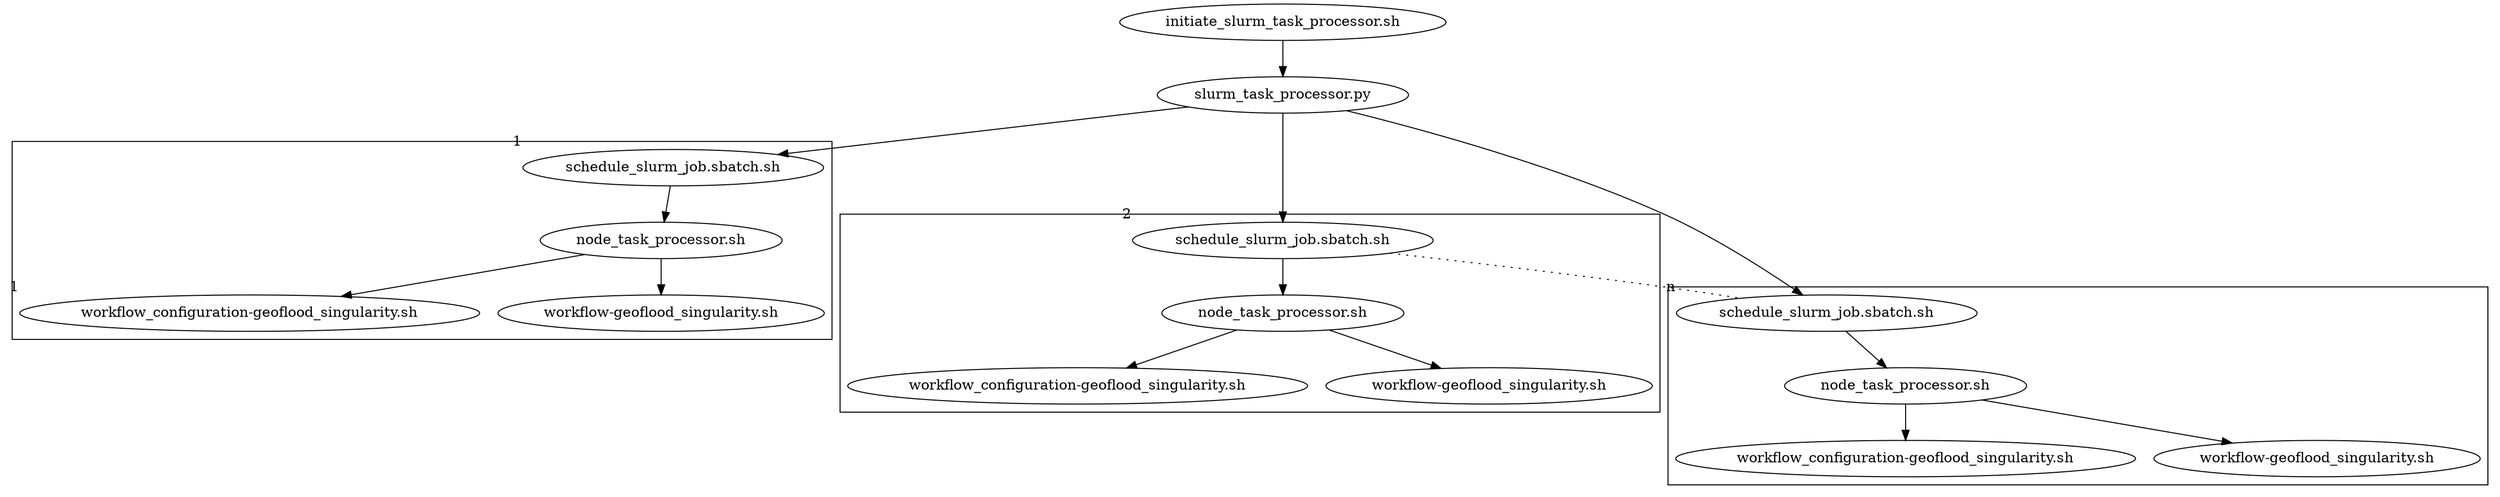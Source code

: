digraph G {
    "schedule_slurm_job.sbatch.sh1" [label="schedule_slurm_job.sbatch.sh", xlabel="1"];
    "schedule_slurm_job.sbatch.sh2" [label="schedule_slurm_job.sbatch.sh", xlabel="2"];
    "schedule_slurm_job.sbatch.shn" [label="schedule_slurm_job.sbatch.sh", xlabel="n"];
    "node_task_processor.sh1" [label="node_task_processor.sh"];
    "workflow_configuration-geoflood_singularity.sh1" [label="workflow_configuration-geoflood_singularity.sh" xlabel="1"];
    "workflow-geoflood_singularity.sh1" [label="workflow-geoflood_singularity.sh"];
    "node_task_processor.sh2" [label="node_task_processor.sh"];
    "workflow_configuration-geoflood_singularity.sh2" [label="workflow_configuration-geoflood_singularity.sh"];
    "workflow-geoflood_singularity.sh2" [label="workflow-geoflood_singularity.sh"];
    "node_task_processor.shn" [label="node_task_processor.sh"];
    "workflow_configuration-geoflood_singularity.shn" [label="workflow_configuration-geoflood_singularity.sh"];
    "workflow-geoflood_singularity.shn" [label="workflow-geoflood_singularity.sh"];
    "initiate_slurm_task_processor.sh" -> "slurm_task_processor.py";
    "schedule_slurm_job.sbatch.sh1" -> "schedule_slurm_job.sbatch.sh2" [style=invis]
    "schedule_slurm_job.sbatch.sh2" -> "schedule_slurm_job.sbatch.shn" [style=dotted, dir=none]
    "slurm_task_processor.py" -> "schedule_slurm_job.sbatch.sh1";
    "slurm_task_processor.py" -> "schedule_slurm_job.sbatch.sh2";
    "slurm_task_processor.py" -> "schedule_slurm_job.sbatch.shn";
    subgraph cluster_one {
        "schedule_slurm_job.sbatch.sh1" -> "node_task_processor.sh1";
        "node_task_processor.sh1" -> "workflow_configuration-geoflood_singularity.sh1";
        "node_task_processor.sh1" -> "workflow-geoflood_singularity.sh1";
    }
    subgraph cluster_two {
        "schedule_slurm_job.sbatch.sh2" -> "node_task_processor.sh2";
        "node_task_processor.sh2" -> "workflow_configuration-geoflood_singularity.sh2";
        "node_task_processor.sh2" -> "workflow-geoflood_singularity.sh2";
    }
    subgraph cluster_n {
        "schedule_slurm_job.sbatch.shn" -> "node_task_processor.shn";
        "node_task_processor.shn" -> "workflow_configuration-geoflood_singularity.shn";
        "node_task_processor.shn" -> "workflow-geoflood_singularity.shn";
    }
}
